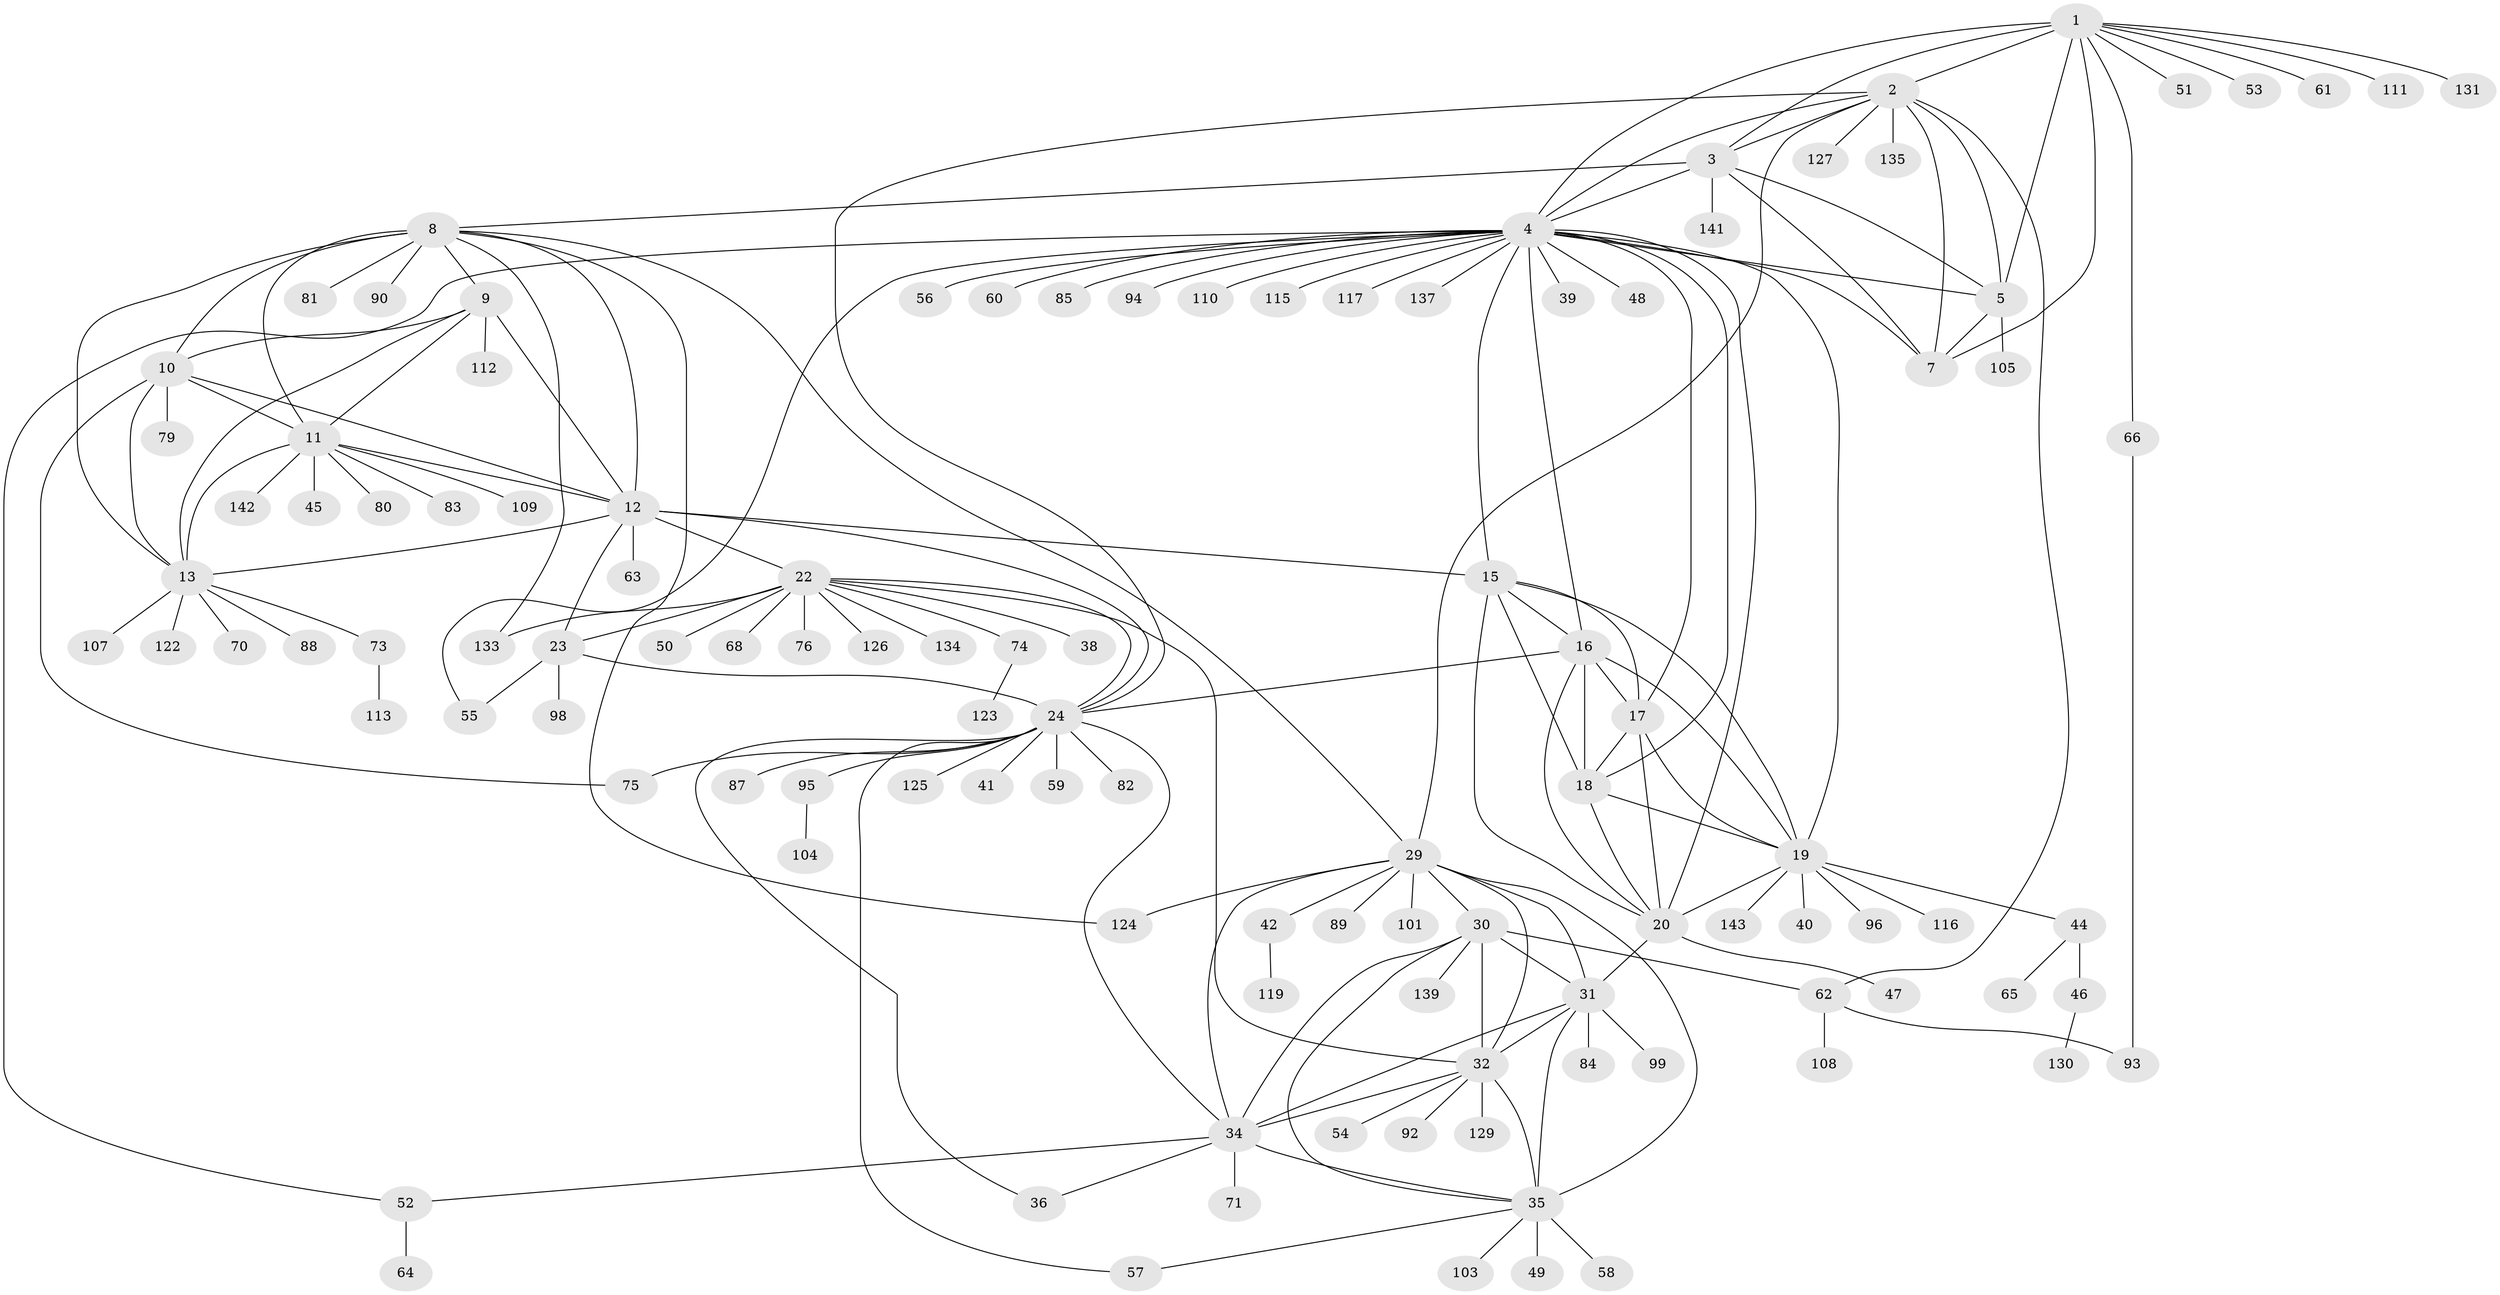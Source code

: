 // Generated by graph-tools (version 1.1) at 2025/24/03/03/25 07:24:09]
// undirected, 113 vertices, 176 edges
graph export_dot {
graph [start="1"]
  node [color=gray90,style=filled];
  1 [super="+6"];
  2 [super="+121"];
  3;
  4 [super="+21"];
  5 [super="+37"];
  7 [super="+114"];
  8 [super="+120"];
  9;
  10 [super="+69"];
  11 [super="+14"];
  12 [super="+27"];
  13 [super="+43"];
  15;
  16 [super="+102"];
  17 [super="+118"];
  18 [super="+72"];
  19 [super="+100"];
  20 [super="+140"];
  22 [super="+26"];
  23 [super="+28"];
  24 [super="+25"];
  29;
  30 [super="+91"];
  31 [super="+77"];
  32 [super="+33"];
  34 [super="+136"];
  35 [super="+67"];
  36;
  38;
  39;
  40;
  41;
  42;
  44;
  45 [super="+132"];
  46;
  47;
  48;
  49;
  50;
  51;
  52;
  53;
  54;
  55;
  56;
  57;
  58;
  59;
  60;
  61;
  62 [super="+86"];
  63;
  64;
  65;
  66 [super="+78"];
  68;
  70;
  71;
  73;
  74;
  75;
  76;
  79 [super="+128"];
  80;
  81 [super="+106"];
  82;
  83;
  84;
  85;
  87;
  88 [super="+97"];
  89;
  90;
  92;
  93;
  94;
  95 [super="+138"];
  96;
  98;
  99;
  101;
  103;
  104;
  105;
  107;
  108;
  109;
  110;
  111;
  112;
  113;
  115;
  116;
  117;
  119;
  122;
  123;
  124;
  125;
  126;
  127;
  129;
  130;
  131;
  133;
  134;
  135;
  137;
  139;
  141;
  142;
  143;
  1 -- 2 [weight=2];
  1 -- 3 [weight=2];
  1 -- 4 [weight=2];
  1 -- 5 [weight=2];
  1 -- 7 [weight=2];
  1 -- 51;
  1 -- 53;
  1 -- 61;
  1 -- 66;
  1 -- 131;
  1 -- 111;
  2 -- 3;
  2 -- 4;
  2 -- 5;
  2 -- 7;
  2 -- 29;
  2 -- 127;
  2 -- 135;
  2 -- 24;
  2 -- 62;
  3 -- 4;
  3 -- 5;
  3 -- 7;
  3 -- 8;
  3 -- 141;
  4 -- 5;
  4 -- 7;
  4 -- 52;
  4 -- 56;
  4 -- 60;
  4 -- 94;
  4 -- 117;
  4 -- 137;
  4 -- 39;
  4 -- 110;
  4 -- 15;
  4 -- 16;
  4 -- 17;
  4 -- 18;
  4 -- 19;
  4 -- 20;
  4 -- 48;
  4 -- 115;
  4 -- 85;
  4 -- 55;
  5 -- 7;
  5 -- 105;
  8 -- 9;
  8 -- 10;
  8 -- 11 [weight=2];
  8 -- 12;
  8 -- 13;
  8 -- 29;
  8 -- 81;
  8 -- 90;
  8 -- 124;
  8 -- 133;
  9 -- 10;
  9 -- 11 [weight=2];
  9 -- 12;
  9 -- 13;
  9 -- 112;
  10 -- 11 [weight=2];
  10 -- 12;
  10 -- 13;
  10 -- 75;
  10 -- 79;
  11 -- 12 [weight=2];
  11 -- 13 [weight=2];
  11 -- 45;
  11 -- 80;
  11 -- 83;
  11 -- 109;
  11 -- 142;
  12 -- 13;
  12 -- 15;
  12 -- 63;
  12 -- 22 [weight=2];
  12 -- 23 [weight=2];
  12 -- 24 [weight=2];
  13 -- 70;
  13 -- 88;
  13 -- 107;
  13 -- 122;
  13 -- 73;
  15 -- 16;
  15 -- 17;
  15 -- 18;
  15 -- 19;
  15 -- 20;
  16 -- 17;
  16 -- 18;
  16 -- 19;
  16 -- 20;
  16 -- 24;
  17 -- 18;
  17 -- 19;
  17 -- 20;
  18 -- 19;
  18 -- 20;
  19 -- 20;
  19 -- 40;
  19 -- 44;
  19 -- 96;
  19 -- 116;
  19 -- 143;
  20 -- 31;
  20 -- 47;
  22 -- 23 [weight=4];
  22 -- 24 [weight=4];
  22 -- 38;
  22 -- 68;
  22 -- 74;
  22 -- 76;
  22 -- 126;
  22 -- 134;
  22 -- 50;
  22 -- 133;
  22 -- 32;
  23 -- 24 [weight=4];
  23 -- 98;
  23 -- 55;
  24 -- 59;
  24 -- 125;
  24 -- 36;
  24 -- 41;
  24 -- 75;
  24 -- 82;
  24 -- 87;
  24 -- 95;
  24 -- 57;
  24 -- 34;
  29 -- 30;
  29 -- 31;
  29 -- 32 [weight=2];
  29 -- 34;
  29 -- 35;
  29 -- 42;
  29 -- 89;
  29 -- 101;
  29 -- 124;
  30 -- 31;
  30 -- 32 [weight=2];
  30 -- 34;
  30 -- 35;
  30 -- 62;
  30 -- 139;
  31 -- 32 [weight=2];
  31 -- 34;
  31 -- 35;
  31 -- 99;
  31 -- 84;
  32 -- 34 [weight=2];
  32 -- 35 [weight=2];
  32 -- 54;
  32 -- 129;
  32 -- 92;
  34 -- 35;
  34 -- 36;
  34 -- 52;
  34 -- 71;
  35 -- 49;
  35 -- 57;
  35 -- 58;
  35 -- 103;
  42 -- 119;
  44 -- 46;
  44 -- 65;
  46 -- 130;
  52 -- 64;
  62 -- 108;
  62 -- 93;
  66 -- 93;
  73 -- 113;
  74 -- 123;
  95 -- 104;
}
